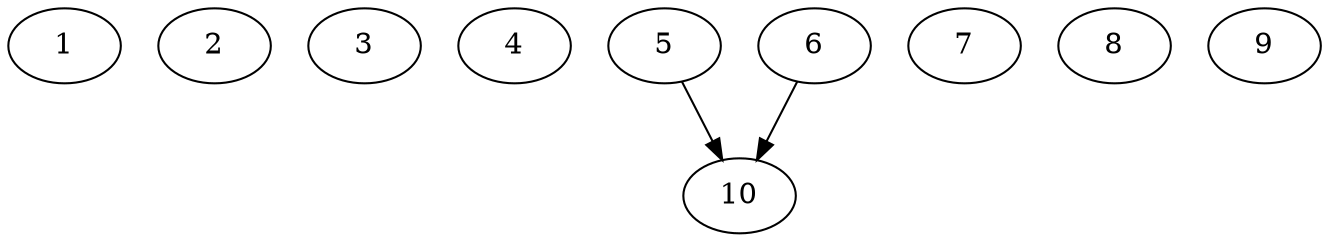 // DAG automatically generated by daggen at Thu Oct  3 13:58:04 2019
// ./daggen --dot -n 10 --ccr 0.4 --fat 0.9 --regular 0.5 --density 0.6 --mindata 5242880 --maxdata 52428800 
digraph G {
  1 [size="95641600", alpha="0.08", expect_size="38256640"] 
  2 [size="105500160", alpha="0.03", expect_size="42200064"] 
  3 [size="23324160", alpha="0.09", expect_size="9329664"] 
  4 [size="89753600", alpha="0.05", expect_size="35901440"] 
  5 [size="122237440", alpha="0.15", expect_size="48894976"] 
  5 -> 10 [size ="48894976"]
  6 [size="25059840", alpha="0.05", expect_size="10023936"] 
  6 -> 10 [size ="10023936"]
  7 [size="57502720", alpha="0.01", expect_size="23001088"] 
  8 [size="23383040", alpha="0.11", expect_size="9353216"] 
  9 [size="51253760", alpha="0.19", expect_size="20501504"] 
  10 [size="125414400", alpha="0.15", expect_size="50165760"] 
}
